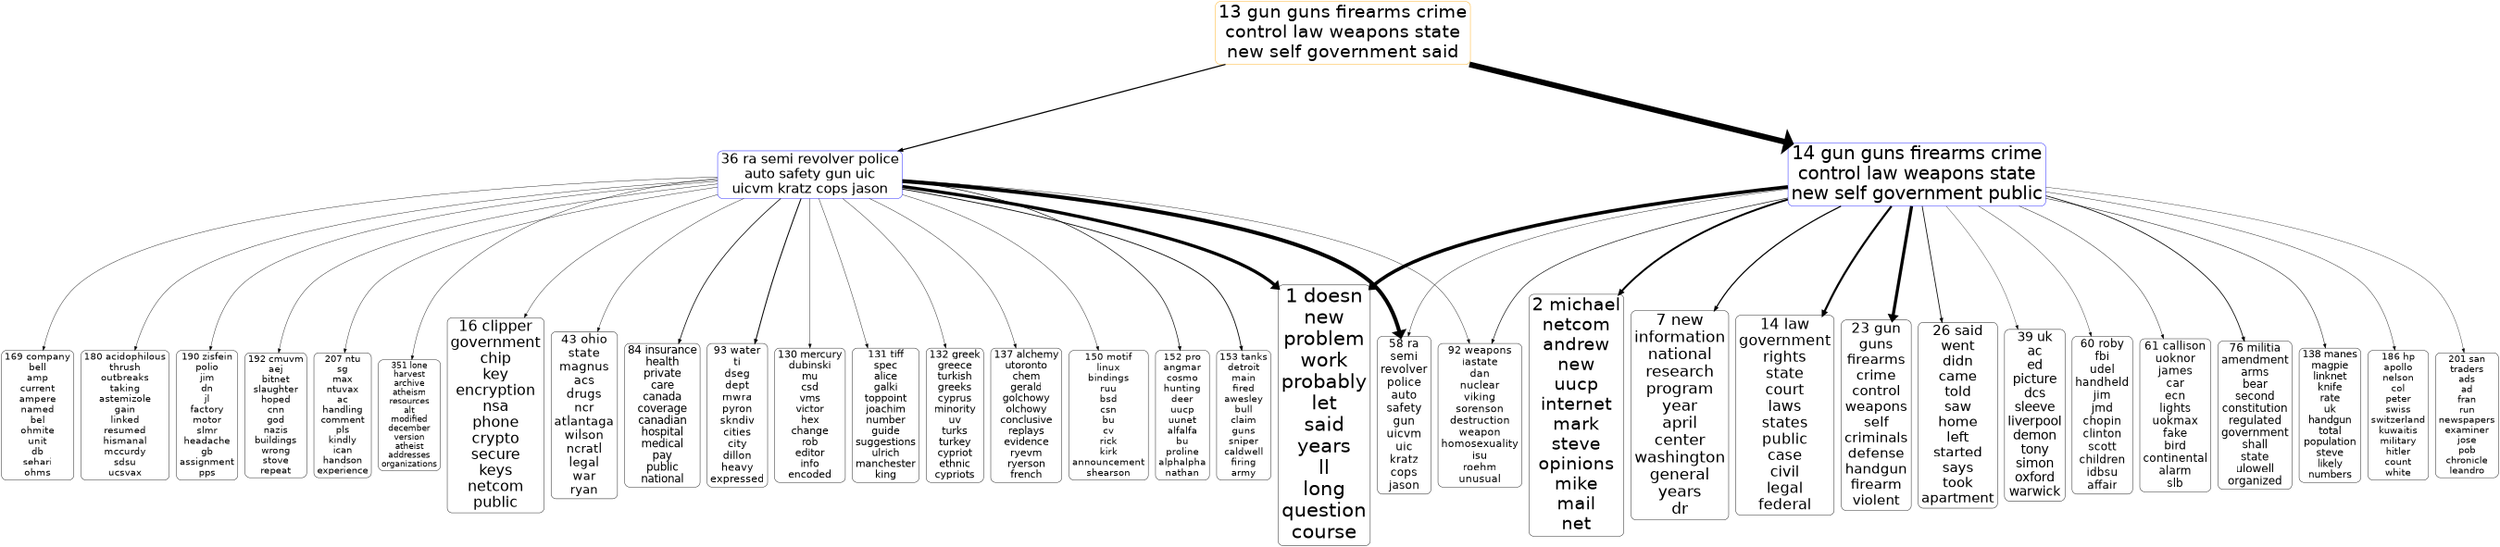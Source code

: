 digraph G {
size="18,18!";ranksep=4; ratio = auto; layers="1:2:3:4:5";
graph [fontname = "helvetica"];node [fontname = "helvetica"];edge [fontname = "helvetica"];ranksep=2.8;
"3_13" [ rank =3,fontsize =45.9571, shape=box, style="rounded", color=orange, label="13 gun guns firearms crime
control law weapons state
new self government said"]
"3_13" -> "2_14" [penwidth=14.6155,dir=forward]
"2_14" [rank =4,fontsize =46.4877, shape=box, style="rounded", color=blue,label="14 gun guns firearms crime
control law weapons state
new self government public"]
"3_13" -> "2_36" [penwidth=2.9856,dir=forward]
"2_36" [rank =4,fontsize =34.8678, shape=box, style="rounded", color=blue,label="36 ra semi revolver police
auto safety gun uic
uicvm kratz cops jason"]
"2_14" [ rank =2,fontsize =46.4877, shape=box, style="rounded", color=blue, label="14 gun guns firearms crime
control law weapons state
new self government public"]
"2_14" -> "1_1" [penwidth=8.8402,dir=forward]
"1_1" [rank =3,fontsize =50, shape=box, style="rounded", color=black,label="1 doesn
new
problem
work
probably
let
said
years
ll
long
question
course"]
"2_14" -> "1_2" [penwidth=4.8125,dir=forward]
"1_2" [rank =3,fontsize =46.1741, shape=box, style="rounded", color=black,label="2 michael
netcom
andrew
new
uucp
internet
mark
steve
opinions
mike
mail
net"]
"2_14" -> "1_7" [penwidth=3.0052,dir=forward]
"1_7" [rank =3,fontsize =40.4508, shape=box, style="rounded", color=black,label="7 new
information
national
research
program
year
april
center
washington
general
years
dr"]
"2_14" -> "1_14" [penwidth=5.3489,dir=forward]
"1_14" [rank =3,fontsize =38.5467, shape=box, style="rounded", color=black,label="14 law
government
rights
state
court
laws
states
public
case
civil
legal
federal"]
"2_14" -> "1_23" [penwidth=7.9301,dir=forward]
"1_23" [rank =3,fontsize =36.0426, shape=box, style="rounded", color=black,label="23 gun
guns
firearms
crime
control
weapons
self
criminals
defense
handgun
firearm
violent"]
"2_14" -> "1_26" [penwidth=1.9489,dir=forward]
"1_26" [rank =3,fontsize =35.2628, shape=box, style="rounded", color=black,label="26 said
went
didn
came
told
saw
home
left
started
says
took
apartment"]
"2_14" -> "1_39" [penwidth=0.78414,dir=forward]
"1_39" [rank =3,fontsize =32.2729, shape=box, style="rounded", color=black,label="39 uk
ac
ed
picture
dcs
sleeve
liverpool
demon
tony
simon
oxford
warwick"]
"2_14" -> "1_58" [penwidth=0.95923,dir=forward]
"1_58" [rank =3,fontsize =29.601, shape=box, style="rounded", color=black,label="58 ra
semi
revolver
police
auto
safety
gun
uicvm
uic
kratz
cops
jason"]
"2_14" -> "1_60" [penwidth=0.86354,dir=forward]
"1_60" [rank =3,fontsize =29.5728, shape=box, style="rounded", color=black,label="60 roby
fbi
udel
handheld
jim
jmd
chopin
clinton
scott
children
idbsu
affair"]
"2_14" -> "1_61" [penwidth=1.0252,dir=forward]
"1_61" [rank =3,fontsize =29.4344, shape=box, style="rounded", color=black,label="61 callison
uoknor
james
car
ecn
lights
uokmax
fake
bird
continental
alarm
slb"]
"2_14" -> "1_76" [penwidth=1.9264,dir=forward]
"1_76" [rank =3,fontsize =28.2238, shape=box, style="rounded", color=black,label="76 militia
amendment
arms
bear
second
constitution
regulated
government
shall
state
ulowell
organized"]
"2_14" -> "1_92" [penwidth=1.5217,dir=forward]
"1_92" [rank =3,fontsize =27.1228, shape=box, style="rounded", color=black,label="92 weapons
iastate
dan
nuclear
viking
sorenson
destruction
weapon
homosexuality
isu
roehm
unusual"]
"2_14" -> "1_138" [penwidth=1.1457,dir=forward]
"1_138" [rank =3,fontsize =25.2983, shape=box, style="rounded", color=black,label="138 manes
magpie
linknet
knife
rate
uk
handgun
total
population
steve
likely
numbers"]
"2_14" -> "1_186" [penwidth=0.93623,dir=forward]
"1_186" [rank =3,fontsize =24.2163, shape=box, style="rounded", color=black,label="186 hp
apollo
nelson
col
peter
swiss
switzerland
kuwaitis
military
hitler
count
white"]
"2_14" -> "1_201" [penwidth=0.83791,dir=forward]
"1_201" [rank =3,fontsize =23.8156, shape=box, style="rounded", color=black,label="201 san
traders
ads
ad
fran
run
newspapers
examiner
jose
pob
chronicle
leandro"]
"2_36" [ rank =2,fontsize =34.8678, shape=box, style="rounded", color=blue, label="36 ra semi revolver police
auto safety gun uic
uicvm kratz cops jason"]
"2_36" -> "1_1" [penwidth=8.2218,dir=forward]
"1_1" [rank =3,fontsize =50, shape=box, style="rounded", color=black,label="1 doesn
new
problem
work
probably
let
said
years
ll
long
question
course"]
"2_36" -> "1_16" [penwidth=0.94594,dir=forward]
"1_16" [rank =3,fontsize =37.569, shape=box, style="rounded", color=black,label="16 clipper
government
chip
key
encryption
nsa
phone
crypto
secure
keys
netcom
public"]
"2_36" -> "1_43" [penwidth=0.94594,dir=forward]
"1_43" [rank =3,fontsize =31.7727, shape=box, style="rounded", color=black,label="43 ohio
state
magnus
acs
drugs
ncr
atlantaga
wilson
ncratl
legal
war
ryan"]
"2_36" -> "1_58" [penwidth=9.966,dir=forward]
"1_58" [rank =3,fontsize =29.601, shape=box, style="rounded", color=black,label="58 ra
semi
revolver
police
auto
safety
gun
uicvm
uic
kratz
cops
jason"]
"2_36" -> "1_84" [penwidth=1.8262,dir=forward]
"1_84" [rank =3,fontsize =27.3474, shape=box, style="rounded", color=black,label="84 insurance
health
private
care
canada
coverage
canadian
hospital
medical
pay
public
national"]
"2_36" -> "1_92" [penwidth=0.94594,dir=forward]
"1_92" [rank =3,fontsize =27.1228, shape=box, style="rounded", color=black,label="92 weapons
iastate
dan
nuclear
viking
sorenson
destruction
weapon
homosexuality
isu
roehm
unusual"]
"2_36" -> "1_93" [penwidth=2.4032,dir=forward]
"1_93" [rank =3,fontsize =27.1006, shape=box, style="rounded", color=black,label="93 water
ti
dseg
dept
mwra
pyron
skndiv
cities
city
dillon
heavy
expressed"]
"2_36" -> "1_130" [penwidth=0.94594,dir=forward]
"1_130" [rank =3,fontsize =25.58, shape=box, style="rounded", color=black,label="130 mercury
dubinski
mu
csd
vms
victor
hex
change
rob
editor
info
encoded"]
"2_36" -> "1_131" [penwidth=0.94594,dir=forward]
"1_131" [rank =3,fontsize =25.559, shape=box, style="rounded", color=black,label="131 tiff
spec
alice
galki
toppoint
joachim
number
guide
suggestions
ulrich
manchester
king"]
"2_36" -> "1_132" [penwidth=0.94594,dir=forward]
"1_132" [rank =3,fontsize =25.5547, shape=box, style="rounded", color=black,label="132 greek
greece
turkish
greeks
cyprus
minority
uv
turks
turkey
cypriot
ethnic
cypriots"]
"2_36" -> "1_137" [penwidth=0.94594,dir=forward]
"1_137" [rank =3,fontsize =25.3804, shape=box, style="rounded", color=black,label="137 alchemy
utoronto
chem
gerald
golchowy
olchowy
conclusive
replays
evidence
ryevm
ryerson
french"]
"2_36" -> "1_150" [penwidth=0.94594,dir=forward]
"1_150" [rank =3,fontsize =24.8662, shape=box, style="rounded", color=black,label="150 motif
linux
bindings
ruu
bsd
csn
bu
cv
rick
kirk
announcement
shearson"]
"2_36" -> "1_152" [penwidth=1.588,dir=forward]
"1_152" [rank =3,fontsize =24.8007, shape=box, style="rounded", color=black,label="152 pro
angmar
cosmo
hunting
deer
uucp
uunet
alfalfa
bu
proline
alphalpha
nathan"]
"2_36" -> "1_153" [penwidth=2.0368,dir=forward]
"1_153" [rank =3,fontsize =24.7407, shape=box, style="rounded", color=black,label="153 tanks
detroit
main
fired
awesley
bull
claim
guns
sniper
caldwell
firing
army"]
"2_36" -> "1_169" [penwidth=0.94594,dir=forward]
"1_169" [rank =3,fontsize =24.4399, shape=box, style="rounded", color=black,label="169 company
bell
amp
current
ampere
named
bel
ohmite
unit
db
sehari
ohms"]
"2_36" -> "1_180" [penwidth=0.94594,dir=forward]
"1_180" [rank =3,fontsize =24.2792, shape=box, style="rounded", color=black,label="180 acidophilous
thrush
outbreaks
taking
astemizole
gain
linked
resumed
hismanal
mccurdy
sdsu
ucsvax"]
"2_36" -> "1_190" [penwidth=0.94594,dir=forward]
"1_190" [rank =3,fontsize =24.0992, shape=box, style="rounded", color=black,label="190 zisfein
polio
jim
dn
jl
factory
motor
slmr
headache
gb
assignment
pps"]
"2_36" -> "1_192" [penwidth=0.94594,dir=forward]
"1_192" [rank =3,fontsize =23.9578, shape=box, style="rounded", color=black,label="192 cmuvm
aej
bitnet
slaughter
hoped
cnn
god
nazis
buildings
wrong
stove
repeat"]
"2_36" -> "1_207" [penwidth=0.94594,dir=forward]
"1_207" [rank =3,fontsize =23.6956, shape=box, style="rounded", color=black,label="207 ntu
sg
max
ntuvax
ac
handling
comment
pls
kindly
ican
handson
experience"]
"2_36" -> "1_351" [penwidth=0.94594,dir=forward]
"1_351" [rank =3,fontsize =21.2474, shape=box, style="rounded", color=black,label="351 lone
harvest
archive
atheism
resources
alt
modified
december
version
atheist
addresses
organizations"]
{rank=same; "1_1" "1_2" "1_7" "1_14" "1_23" "1_26" "1_39" "1_58" "1_60" "1_61" "1_76" "1_92" "1_138" "1_186" "1_201" "1_1" "1_16" "1_43" "1_58" "1_84" "1_92" "1_93" "1_130" "1_131" "1_132" "1_137" "1_150" "1_152" "1_153" "1_169" "1_180" "1_190" "1_192" "1_207" "1_351"}{rank=same; "2_14" "2_36" "2_14" "2_36"}{rank=same; "3_13"}{rank=same;}{rank=same;}}